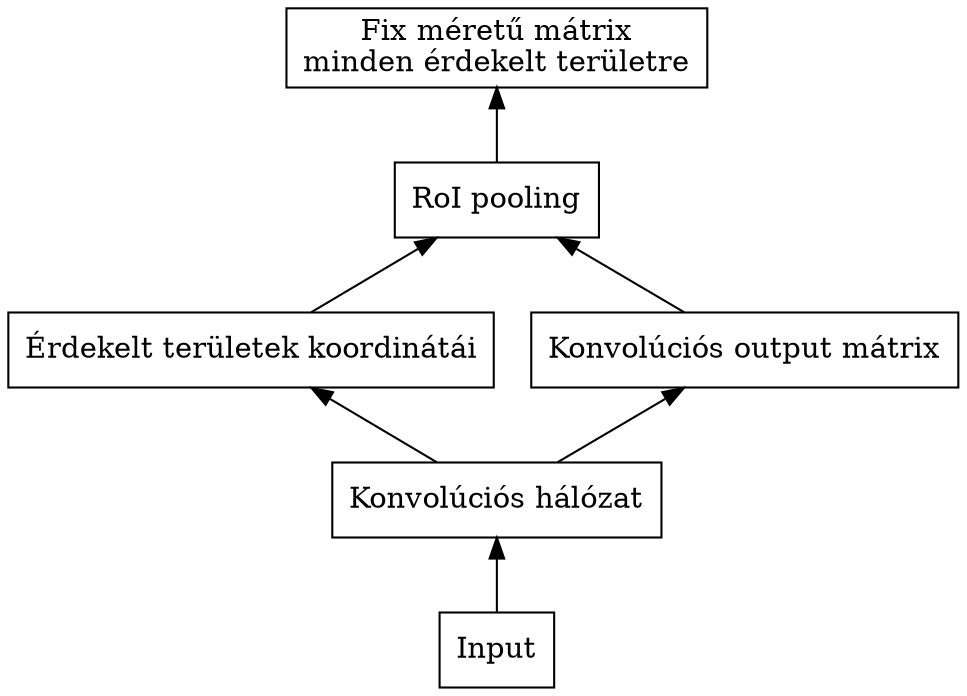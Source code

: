 digraph od {
    graph [dpi=300]
    rankdir="BT"

    input [label="Input", shape="rectangle"]
    convnet [label="Konvolúciós hálózat", shape="rectangle"]
    roi_coords [label="Érdekelt területek koordinátái", shape="rectangle"]
    feature_map [label="Konvolúciós output mátrix", shape="rectangle"]
    roi_pooling [label="RoI pooling", shape="rectangle"]
    output [label="Fix méretű mátrix\nminden érdekelt területre", shape="rectangle"]

    input -> convnet
    convnet -> roi_coords
    convnet -> feature_map
    roi_coords -> roi_pooling
    feature_map -> roi_pooling
    roi_pooling -> output
    
}
